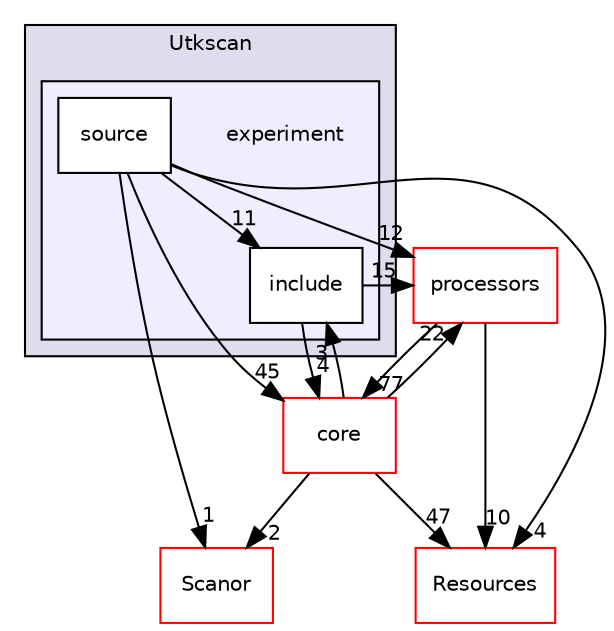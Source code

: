 digraph "experiment" {
  compound=true
  node [ fontsize="10", fontname="Helvetica"];
  edge [ labelfontsize="10", labelfontname="Helvetica"];
  subgraph clusterdir_f13c84c46700b552851dcb8286bbe188 {
    graph [ bgcolor="#ddddee", pencolor="black", label="Utkscan" fontname="Helvetica", fontsize="10", URL="dir_f13c84c46700b552851dcb8286bbe188.html"]
  subgraph clusterdir_97fe889f84233f55a9b3530294ee521f {
    graph [ bgcolor="#eeeeff", pencolor="black", label="" URL="dir_97fe889f84233f55a9b3530294ee521f.html"];
    dir_97fe889f84233f55a9b3530294ee521f [shape=plaintext label="experiment"];
    dir_25a07af95390674b8a1e5529a622db18 [shape=box label="include" color="black" fillcolor="white" style="filled" URL="dir_25a07af95390674b8a1e5529a622db18.html"];
    dir_6af089f3be9699a7229eac52b82efcc1 [shape=box label="source" color="black" fillcolor="white" style="filled" URL="dir_6af089f3be9699a7229eac52b82efcc1.html"];
  }
  }
  dir_b3d746ee3f73c27582c04e786d179c55 [shape=box label="Scanor" fillcolor="white" style="filled" color="red" URL="dir_b3d746ee3f73c27582c04e786d179c55.html"];
  dir_c35eb389713cfc3e8022eb9da95d5d8c [shape=box label="processors" fillcolor="white" style="filled" color="red" URL="dir_c35eb389713cfc3e8022eb9da95d5d8c.html"];
  dir_bde32bf976401edbce144c1ca78437b0 [shape=box label="Resources" fillcolor="white" style="filled" color="red" URL="dir_bde32bf976401edbce144c1ca78437b0.html"];
  dir_ed6333db93325f1d3551032ba465846b [shape=box label="core" fillcolor="white" style="filled" color="red" URL="dir_ed6333db93325f1d3551032ba465846b.html"];
  dir_c35eb389713cfc3e8022eb9da95d5d8c->dir_bde32bf976401edbce144c1ca78437b0 [headlabel="10", labeldistance=1.5 headhref="dir_000011_000019.html"];
  dir_c35eb389713cfc3e8022eb9da95d5d8c->dir_ed6333db93325f1d3551032ba465846b [headlabel="77", labeldistance=1.5 headhref="dir_000011_000008.html"];
  dir_6af089f3be9699a7229eac52b82efcc1->dir_b3d746ee3f73c27582c04e786d179c55 [headlabel="1", labeldistance=1.5 headhref="dir_000006_000037.html"];
  dir_6af089f3be9699a7229eac52b82efcc1->dir_c35eb389713cfc3e8022eb9da95d5d8c [headlabel="12", labeldistance=1.5 headhref="dir_000006_000011.html"];
  dir_6af089f3be9699a7229eac52b82efcc1->dir_bde32bf976401edbce144c1ca78437b0 [headlabel="4", labeldistance=1.5 headhref="dir_000006_000019.html"];
  dir_6af089f3be9699a7229eac52b82efcc1->dir_25a07af95390674b8a1e5529a622db18 [headlabel="11", labeldistance=1.5 headhref="dir_000006_000007.html"];
  dir_6af089f3be9699a7229eac52b82efcc1->dir_ed6333db93325f1d3551032ba465846b [headlabel="45", labeldistance=1.5 headhref="dir_000006_000008.html"];
  dir_25a07af95390674b8a1e5529a622db18->dir_c35eb389713cfc3e8022eb9da95d5d8c [headlabel="15", labeldistance=1.5 headhref="dir_000007_000011.html"];
  dir_25a07af95390674b8a1e5529a622db18->dir_ed6333db93325f1d3551032ba465846b [headlabel="4", labeldistance=1.5 headhref="dir_000007_000008.html"];
  dir_ed6333db93325f1d3551032ba465846b->dir_b3d746ee3f73c27582c04e786d179c55 [headlabel="2", labeldistance=1.5 headhref="dir_000008_000037.html"];
  dir_ed6333db93325f1d3551032ba465846b->dir_c35eb389713cfc3e8022eb9da95d5d8c [headlabel="22", labeldistance=1.5 headhref="dir_000008_000011.html"];
  dir_ed6333db93325f1d3551032ba465846b->dir_bde32bf976401edbce144c1ca78437b0 [headlabel="47", labeldistance=1.5 headhref="dir_000008_000019.html"];
  dir_ed6333db93325f1d3551032ba465846b->dir_25a07af95390674b8a1e5529a622db18 [headlabel="3", labeldistance=1.5 headhref="dir_000008_000007.html"];
}

